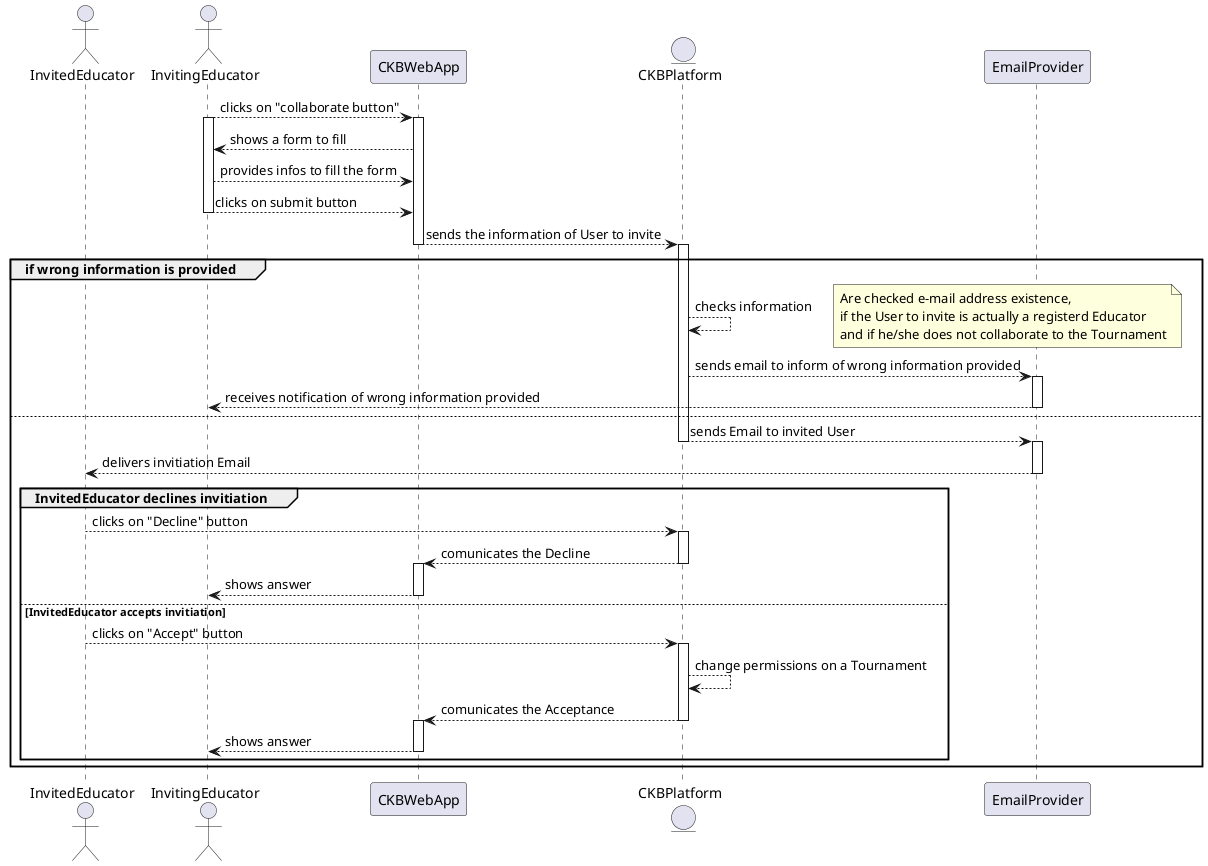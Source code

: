 @startuml
actor InvitedEducator as UB
actor InvitingEducator as UA
participant CKBWebApp as A
entity CKBPlatform as P
participant EmailProvider as E

UA--->A: clicks on "collaborate button"
activate UA
activate A
UA<---A: shows a form to fill 
UA--->A: provides infos to fill the form
UA--->A: clicks on submit button
deactivate UA
A---->P: sends the information of User to invite
deactivate A
group if wrong information is provided
    activate P
    P-->P: checks information
    note right
        Are checked e-mail address existence,
        if the User to invite is actually a registerd Educator
        and if he/she does not collaborate to the Tournament
    end note
    P-->E: sends email to inform of wrong information provided
    activate E
    E-->UA: receives notification of wrong information provided
    deactivate E
else
P---->E: sends Email to invited User
deactivate P
activate E
E---->UB: delivers invitiation Email
deactivate E
group InvitedEducator declines invitiation
    UB--->P: clicks on "Decline" button
    activate P
    P---->A: comunicates the Decline
    deactivate P
    activate A
    A---->UA: shows answer 
    deactivate A
else InvitedEducator accepts invitiation
    UB--->P: clicks on "Accept" button
    activate P
    P--->P: change permissions on a Tournament
    P---->A: comunicates the Acceptance
    deactivate P
    activate A
    A---->UA: shows answer
    deactivate A
end 
end 
@enduml